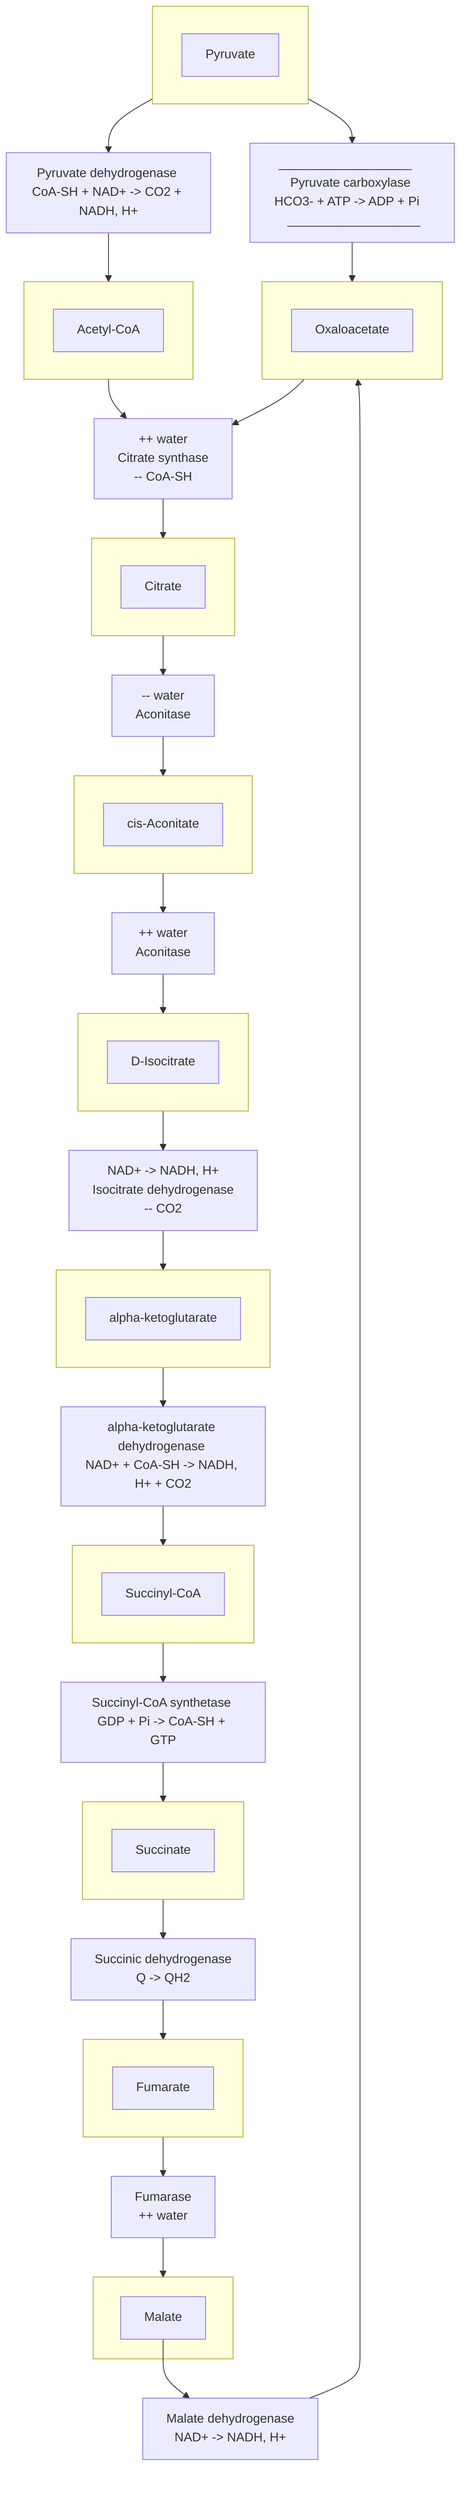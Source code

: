 graph TD

subgraph 1_outer[" "]
    1["Pyruvate"]
end
    
    2["___________________    Pyruvate carboxylase \nHCO3- + ATP -> ADP + Pi    ___________________"]

    3["Pyruvate dehydrogenase \nCoA-SH + NAD+ -> CO2 + NADH, H+"]


subgraph 5_outer[" "]
    5["Oxaloacetate"]
end

    
subgraph 6_outer[" "]
    6["Acetyl-CoA"]
end


    7["++ water \nCitrate synthase \n -- CoA-SH"]


subgraph 8_outer[" "]
    8["Citrate"]
end

    9["-- water \nAconitase"]


subgraph 10_outer[" "]
    10["cis-Aconitate"]
end

    11["++ water \nAconitase"]

subgraph 12_outer[" "]
    12["D-Isocitrate"]
end


    13["NAD+ -> NADH, H+ \nIsocitrate dehydrogenase \n-- CO2"]


subgraph 14_outer[" "]
    14["alpha-ketoglutarate"]
end


    15["alpha-ketoglutarate dehydrogenase \nNAD+ + CoA-SH -> NADH, H+ + CO2"]


subgraph 16_outer[" "]
    16["Succinyl-CoA"]
end

    17["Succinyl-CoA synthetase \nGDP + Pi -> CoA-SH + GTP"]

subgraph 18_outer[" "]
    18["Succinate"]
end

    19["Succinic dehydrogenase \nQ -> QH2"]


subgraph 20_outer[" "]
    20["Fumarate"]
end

    21["Fumarase \n ++ water"]

subgraph 22_outer[" "]
    22["Malate"]
end

    23["Malate dehydrogenase \nNAD+ -> NADH, H+"]



1_outer --> 2
1_outer --> 3

2 --> 5_outer

3 --> 6_outer

6_outer --> 7
5_outer --> 7

7 --> 8_outer
8_outer --> 9
9 --> 10_outer
10_outer --> 11
11 --> 12_outer
12_outer --> 13
13 --> 14_outer
14_outer --> 15
15 --> 16_outer
16_outer --> 17
17 --> 18_outer
18_outer --> 19
19 --> 20_outer
20_outer --> 21
21 --> 22_outer
22 --> 23

23 --> 5_outer